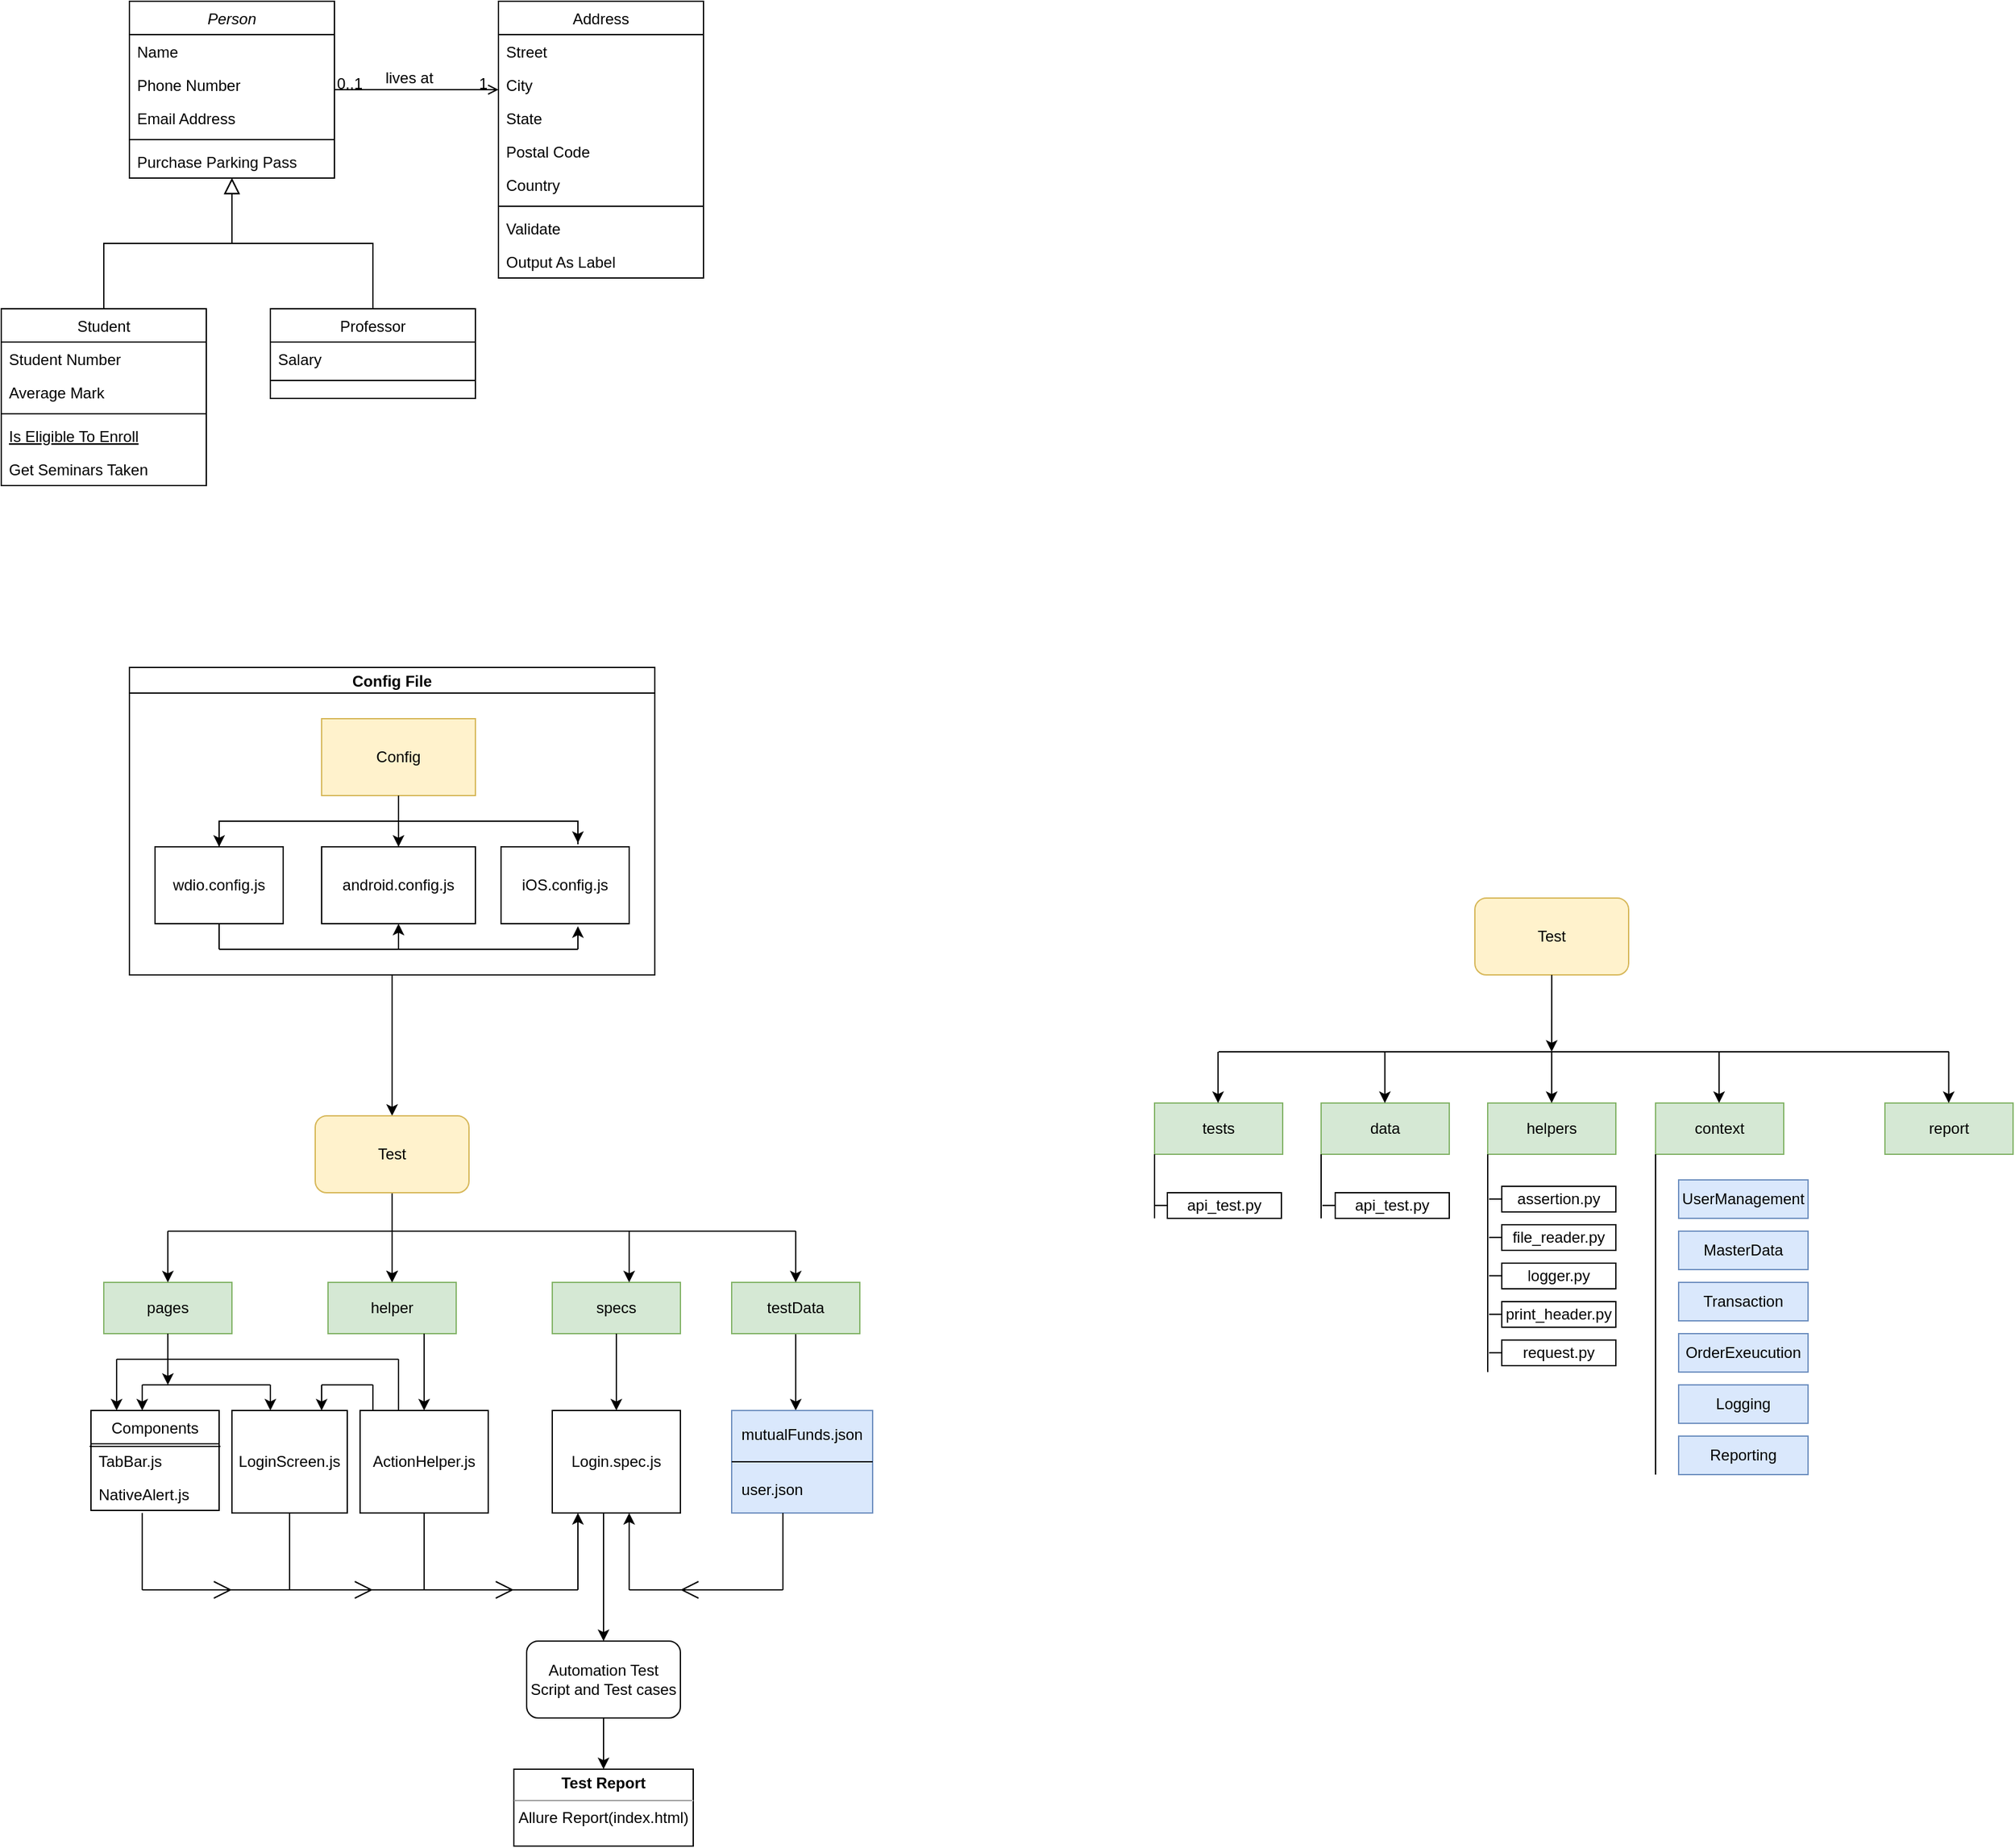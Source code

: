<mxfile version="17.5.0" type="github">
  <diagram id="C5RBs43oDa-KdzZeNtuy" name="Page-1">
    <mxGraphModel dx="297" dy="148" grid="1" gridSize="10" guides="1" tooltips="1" connect="1" arrows="1" fold="1" page="1" pageScale="1" pageWidth="827" pageHeight="1169" math="0" shadow="0">
      <root>
        <mxCell id="WIyWlLk6GJQsqaUBKTNV-0" />
        <mxCell id="WIyWlLk6GJQsqaUBKTNV-1" parent="WIyWlLk6GJQsqaUBKTNV-0" />
        <mxCell id="zkfFHV4jXpPFQw0GAbJ--0" value="Person" style="swimlane;fontStyle=2;align=center;verticalAlign=top;childLayout=stackLayout;horizontal=1;startSize=26;horizontalStack=0;resizeParent=1;resizeLast=0;collapsible=1;marginBottom=0;rounded=0;shadow=0;strokeWidth=1;" parent="WIyWlLk6GJQsqaUBKTNV-1" vertex="1">
          <mxGeometry x="220" y="120" width="160" height="138" as="geometry">
            <mxRectangle x="230" y="140" width="160" height="26" as="alternateBounds" />
          </mxGeometry>
        </mxCell>
        <mxCell id="zkfFHV4jXpPFQw0GAbJ--1" value="Name" style="text;align=left;verticalAlign=top;spacingLeft=4;spacingRight=4;overflow=hidden;rotatable=0;points=[[0,0.5],[1,0.5]];portConstraint=eastwest;" parent="zkfFHV4jXpPFQw0GAbJ--0" vertex="1">
          <mxGeometry y="26" width="160" height="26" as="geometry" />
        </mxCell>
        <mxCell id="zkfFHV4jXpPFQw0GAbJ--2" value="Phone Number" style="text;align=left;verticalAlign=top;spacingLeft=4;spacingRight=4;overflow=hidden;rotatable=0;points=[[0,0.5],[1,0.5]];portConstraint=eastwest;rounded=0;shadow=0;html=0;" parent="zkfFHV4jXpPFQw0GAbJ--0" vertex="1">
          <mxGeometry y="52" width="160" height="26" as="geometry" />
        </mxCell>
        <mxCell id="zkfFHV4jXpPFQw0GAbJ--3" value="Email Address" style="text;align=left;verticalAlign=top;spacingLeft=4;spacingRight=4;overflow=hidden;rotatable=0;points=[[0,0.5],[1,0.5]];portConstraint=eastwest;rounded=0;shadow=0;html=0;" parent="zkfFHV4jXpPFQw0GAbJ--0" vertex="1">
          <mxGeometry y="78" width="160" height="26" as="geometry" />
        </mxCell>
        <mxCell id="zkfFHV4jXpPFQw0GAbJ--4" value="" style="line;html=1;strokeWidth=1;align=left;verticalAlign=middle;spacingTop=-1;spacingLeft=3;spacingRight=3;rotatable=0;labelPosition=right;points=[];portConstraint=eastwest;" parent="zkfFHV4jXpPFQw0GAbJ--0" vertex="1">
          <mxGeometry y="104" width="160" height="8" as="geometry" />
        </mxCell>
        <mxCell id="zkfFHV4jXpPFQw0GAbJ--5" value="Purchase Parking Pass" style="text;align=left;verticalAlign=top;spacingLeft=4;spacingRight=4;overflow=hidden;rotatable=0;points=[[0,0.5],[1,0.5]];portConstraint=eastwest;" parent="zkfFHV4jXpPFQw0GAbJ--0" vertex="1">
          <mxGeometry y="112" width="160" height="26" as="geometry" />
        </mxCell>
        <mxCell id="zkfFHV4jXpPFQw0GAbJ--6" value="Student" style="swimlane;fontStyle=0;align=center;verticalAlign=top;childLayout=stackLayout;horizontal=1;startSize=26;horizontalStack=0;resizeParent=1;resizeLast=0;collapsible=1;marginBottom=0;rounded=0;shadow=0;strokeWidth=1;" parent="WIyWlLk6GJQsqaUBKTNV-1" vertex="1">
          <mxGeometry x="120" y="360" width="160" height="138" as="geometry">
            <mxRectangle x="130" y="380" width="160" height="26" as="alternateBounds" />
          </mxGeometry>
        </mxCell>
        <mxCell id="zkfFHV4jXpPFQw0GAbJ--7" value="Student Number" style="text;align=left;verticalAlign=top;spacingLeft=4;spacingRight=4;overflow=hidden;rotatable=0;points=[[0,0.5],[1,0.5]];portConstraint=eastwest;" parent="zkfFHV4jXpPFQw0GAbJ--6" vertex="1">
          <mxGeometry y="26" width="160" height="26" as="geometry" />
        </mxCell>
        <mxCell id="zkfFHV4jXpPFQw0GAbJ--8" value="Average Mark" style="text;align=left;verticalAlign=top;spacingLeft=4;spacingRight=4;overflow=hidden;rotatable=0;points=[[0,0.5],[1,0.5]];portConstraint=eastwest;rounded=0;shadow=0;html=0;" parent="zkfFHV4jXpPFQw0GAbJ--6" vertex="1">
          <mxGeometry y="52" width="160" height="26" as="geometry" />
        </mxCell>
        <mxCell id="zkfFHV4jXpPFQw0GAbJ--9" value="" style="line;html=1;strokeWidth=1;align=left;verticalAlign=middle;spacingTop=-1;spacingLeft=3;spacingRight=3;rotatable=0;labelPosition=right;points=[];portConstraint=eastwest;" parent="zkfFHV4jXpPFQw0GAbJ--6" vertex="1">
          <mxGeometry y="78" width="160" height="8" as="geometry" />
        </mxCell>
        <mxCell id="zkfFHV4jXpPFQw0GAbJ--10" value="Is Eligible To Enroll" style="text;align=left;verticalAlign=top;spacingLeft=4;spacingRight=4;overflow=hidden;rotatable=0;points=[[0,0.5],[1,0.5]];portConstraint=eastwest;fontStyle=4" parent="zkfFHV4jXpPFQw0GAbJ--6" vertex="1">
          <mxGeometry y="86" width="160" height="26" as="geometry" />
        </mxCell>
        <mxCell id="zkfFHV4jXpPFQw0GAbJ--11" value="Get Seminars Taken" style="text;align=left;verticalAlign=top;spacingLeft=4;spacingRight=4;overflow=hidden;rotatable=0;points=[[0,0.5],[1,0.5]];portConstraint=eastwest;" parent="zkfFHV4jXpPFQw0GAbJ--6" vertex="1">
          <mxGeometry y="112" width="160" height="26" as="geometry" />
        </mxCell>
        <mxCell id="zkfFHV4jXpPFQw0GAbJ--12" value="" style="endArrow=block;endSize=10;endFill=0;shadow=0;strokeWidth=1;rounded=0;edgeStyle=elbowEdgeStyle;elbow=vertical;" parent="WIyWlLk6GJQsqaUBKTNV-1" source="zkfFHV4jXpPFQw0GAbJ--6" target="zkfFHV4jXpPFQw0GAbJ--0" edge="1">
          <mxGeometry width="160" relative="1" as="geometry">
            <mxPoint x="200" y="203" as="sourcePoint" />
            <mxPoint x="200" y="203" as="targetPoint" />
          </mxGeometry>
        </mxCell>
        <mxCell id="zkfFHV4jXpPFQw0GAbJ--13" value="Professor" style="swimlane;fontStyle=0;align=center;verticalAlign=top;childLayout=stackLayout;horizontal=1;startSize=26;horizontalStack=0;resizeParent=1;resizeLast=0;collapsible=1;marginBottom=0;rounded=0;shadow=0;strokeWidth=1;" parent="WIyWlLk6GJQsqaUBKTNV-1" vertex="1">
          <mxGeometry x="330" y="360" width="160" height="70" as="geometry">
            <mxRectangle x="340" y="380" width="170" height="26" as="alternateBounds" />
          </mxGeometry>
        </mxCell>
        <mxCell id="zkfFHV4jXpPFQw0GAbJ--14" value="Salary" style="text;align=left;verticalAlign=top;spacingLeft=4;spacingRight=4;overflow=hidden;rotatable=0;points=[[0,0.5],[1,0.5]];portConstraint=eastwest;" parent="zkfFHV4jXpPFQw0GAbJ--13" vertex="1">
          <mxGeometry y="26" width="160" height="26" as="geometry" />
        </mxCell>
        <mxCell id="zkfFHV4jXpPFQw0GAbJ--15" value="" style="line;html=1;strokeWidth=1;align=left;verticalAlign=middle;spacingTop=-1;spacingLeft=3;spacingRight=3;rotatable=0;labelPosition=right;points=[];portConstraint=eastwest;" parent="zkfFHV4jXpPFQw0GAbJ--13" vertex="1">
          <mxGeometry y="52" width="160" height="8" as="geometry" />
        </mxCell>
        <mxCell id="zkfFHV4jXpPFQw0GAbJ--16" value="" style="endArrow=block;endSize=10;endFill=0;shadow=0;strokeWidth=1;rounded=0;edgeStyle=elbowEdgeStyle;elbow=vertical;" parent="WIyWlLk6GJQsqaUBKTNV-1" source="zkfFHV4jXpPFQw0GAbJ--13" target="zkfFHV4jXpPFQw0GAbJ--0" edge="1">
          <mxGeometry width="160" relative="1" as="geometry">
            <mxPoint x="210" y="373" as="sourcePoint" />
            <mxPoint x="310" y="271" as="targetPoint" />
          </mxGeometry>
        </mxCell>
        <mxCell id="zkfFHV4jXpPFQw0GAbJ--17" value="Address" style="swimlane;fontStyle=0;align=center;verticalAlign=top;childLayout=stackLayout;horizontal=1;startSize=26;horizontalStack=0;resizeParent=1;resizeLast=0;collapsible=1;marginBottom=0;rounded=0;shadow=0;strokeWidth=1;" parent="WIyWlLk6GJQsqaUBKTNV-1" vertex="1">
          <mxGeometry x="508" y="120" width="160" height="216" as="geometry">
            <mxRectangle x="550" y="140" width="160" height="26" as="alternateBounds" />
          </mxGeometry>
        </mxCell>
        <mxCell id="zkfFHV4jXpPFQw0GAbJ--18" value="Street" style="text;align=left;verticalAlign=top;spacingLeft=4;spacingRight=4;overflow=hidden;rotatable=0;points=[[0,0.5],[1,0.5]];portConstraint=eastwest;" parent="zkfFHV4jXpPFQw0GAbJ--17" vertex="1">
          <mxGeometry y="26" width="160" height="26" as="geometry" />
        </mxCell>
        <mxCell id="zkfFHV4jXpPFQw0GAbJ--19" value="City" style="text;align=left;verticalAlign=top;spacingLeft=4;spacingRight=4;overflow=hidden;rotatable=0;points=[[0,0.5],[1,0.5]];portConstraint=eastwest;rounded=0;shadow=0;html=0;" parent="zkfFHV4jXpPFQw0GAbJ--17" vertex="1">
          <mxGeometry y="52" width="160" height="26" as="geometry" />
        </mxCell>
        <mxCell id="zkfFHV4jXpPFQw0GAbJ--20" value="State" style="text;align=left;verticalAlign=top;spacingLeft=4;spacingRight=4;overflow=hidden;rotatable=0;points=[[0,0.5],[1,0.5]];portConstraint=eastwest;rounded=0;shadow=0;html=0;" parent="zkfFHV4jXpPFQw0GAbJ--17" vertex="1">
          <mxGeometry y="78" width="160" height="26" as="geometry" />
        </mxCell>
        <mxCell id="zkfFHV4jXpPFQw0GAbJ--21" value="Postal Code" style="text;align=left;verticalAlign=top;spacingLeft=4;spacingRight=4;overflow=hidden;rotatable=0;points=[[0,0.5],[1,0.5]];portConstraint=eastwest;rounded=0;shadow=0;html=0;" parent="zkfFHV4jXpPFQw0GAbJ--17" vertex="1">
          <mxGeometry y="104" width="160" height="26" as="geometry" />
        </mxCell>
        <mxCell id="zkfFHV4jXpPFQw0GAbJ--22" value="Country" style="text;align=left;verticalAlign=top;spacingLeft=4;spacingRight=4;overflow=hidden;rotatable=0;points=[[0,0.5],[1,0.5]];portConstraint=eastwest;rounded=0;shadow=0;html=0;" parent="zkfFHV4jXpPFQw0GAbJ--17" vertex="1">
          <mxGeometry y="130" width="160" height="26" as="geometry" />
        </mxCell>
        <mxCell id="zkfFHV4jXpPFQw0GAbJ--23" value="" style="line;html=1;strokeWidth=1;align=left;verticalAlign=middle;spacingTop=-1;spacingLeft=3;spacingRight=3;rotatable=0;labelPosition=right;points=[];portConstraint=eastwest;" parent="zkfFHV4jXpPFQw0GAbJ--17" vertex="1">
          <mxGeometry y="156" width="160" height="8" as="geometry" />
        </mxCell>
        <mxCell id="zkfFHV4jXpPFQw0GAbJ--24" value="Validate" style="text;align=left;verticalAlign=top;spacingLeft=4;spacingRight=4;overflow=hidden;rotatable=0;points=[[0,0.5],[1,0.5]];portConstraint=eastwest;" parent="zkfFHV4jXpPFQw0GAbJ--17" vertex="1">
          <mxGeometry y="164" width="160" height="26" as="geometry" />
        </mxCell>
        <mxCell id="zkfFHV4jXpPFQw0GAbJ--25" value="Output As Label" style="text;align=left;verticalAlign=top;spacingLeft=4;spacingRight=4;overflow=hidden;rotatable=0;points=[[0,0.5],[1,0.5]];portConstraint=eastwest;" parent="zkfFHV4jXpPFQw0GAbJ--17" vertex="1">
          <mxGeometry y="190" width="160" height="26" as="geometry" />
        </mxCell>
        <mxCell id="zkfFHV4jXpPFQw0GAbJ--26" value="" style="endArrow=open;shadow=0;strokeWidth=1;rounded=0;endFill=1;edgeStyle=elbowEdgeStyle;elbow=vertical;" parent="WIyWlLk6GJQsqaUBKTNV-1" source="zkfFHV4jXpPFQw0GAbJ--0" target="zkfFHV4jXpPFQw0GAbJ--17" edge="1">
          <mxGeometry x="0.5" y="41" relative="1" as="geometry">
            <mxPoint x="380" y="192" as="sourcePoint" />
            <mxPoint x="540" y="192" as="targetPoint" />
            <mxPoint x="-40" y="32" as="offset" />
          </mxGeometry>
        </mxCell>
        <mxCell id="zkfFHV4jXpPFQw0GAbJ--27" value="0..1" style="resizable=0;align=left;verticalAlign=bottom;labelBackgroundColor=none;fontSize=12;" parent="zkfFHV4jXpPFQw0GAbJ--26" connectable="0" vertex="1">
          <mxGeometry x="-1" relative="1" as="geometry">
            <mxPoint y="4" as="offset" />
          </mxGeometry>
        </mxCell>
        <mxCell id="zkfFHV4jXpPFQw0GAbJ--28" value="1" style="resizable=0;align=right;verticalAlign=bottom;labelBackgroundColor=none;fontSize=12;" parent="zkfFHV4jXpPFQw0GAbJ--26" connectable="0" vertex="1">
          <mxGeometry x="1" relative="1" as="geometry">
            <mxPoint x="-7" y="4" as="offset" />
          </mxGeometry>
        </mxCell>
        <mxCell id="zkfFHV4jXpPFQw0GAbJ--29" value="lives at" style="text;html=1;resizable=0;points=[];;align=center;verticalAlign=middle;labelBackgroundColor=none;rounded=0;shadow=0;strokeWidth=1;fontSize=12;" parent="zkfFHV4jXpPFQw0GAbJ--26" vertex="1" connectable="0">
          <mxGeometry x="0.5" y="49" relative="1" as="geometry">
            <mxPoint x="-38" y="40" as="offset" />
          </mxGeometry>
        </mxCell>
        <mxCell id="Cpn81vxbiHAbHOQu9__5-204" value="" style="edgeStyle=orthogonalEdgeStyle;rounded=0;orthogonalLoop=1;jettySize=auto;html=1;" edge="1" parent="WIyWlLk6GJQsqaUBKTNV-1" source="Cpn81vxbiHAbHOQu9__5-205">
          <mxGeometry relative="1" as="geometry">
            <mxPoint x="425" y="990" as="targetPoint" />
          </mxGeometry>
        </mxCell>
        <mxCell id="Cpn81vxbiHAbHOQu9__5-205" value="Config File" style="swimlane;startSize=20;horizontal=1;containerType=tree;newEdgeStyle={&quot;edgeStyle&quot;:&quot;elbowEdgeStyle&quot;,&quot;startArrow&quot;:&quot;none&quot;,&quot;endArrow&quot;:&quot;none&quot;};" vertex="1" parent="WIyWlLk6GJQsqaUBKTNV-1">
          <mxGeometry x="220" y="640" width="410" height="240" as="geometry">
            <mxRectangle x="50" y="40" width="70" height="20" as="alternateBounds" />
          </mxGeometry>
        </mxCell>
        <mxCell id="Cpn81vxbiHAbHOQu9__5-206" value="" style="edgeStyle=elbowEdgeStyle;elbow=vertical;startArrow=none;endArrow=none;rounded=0;" edge="1" parent="Cpn81vxbiHAbHOQu9__5-205" source="Cpn81vxbiHAbHOQu9__5-208" target="Cpn81vxbiHAbHOQu9__5-209">
          <mxGeometry relative="1" as="geometry" />
        </mxCell>
        <mxCell id="Cpn81vxbiHAbHOQu9__5-207" value="" style="edgeStyle=elbowEdgeStyle;elbow=vertical;startArrow=none;endArrow=none;rounded=0;entryX=0.5;entryY=0;entryDx=0;entryDy=0;exitX=0.5;exitY=1;exitDx=0;exitDy=0;" edge="1" parent="Cpn81vxbiHAbHOQu9__5-205" source="Cpn81vxbiHAbHOQu9__5-208" target="Cpn81vxbiHAbHOQu9__5-210">
          <mxGeometry relative="1" as="geometry">
            <mxPoint x="220" y="130" as="targetPoint" />
          </mxGeometry>
        </mxCell>
        <UserObject label="Config" treeRoot="1" id="Cpn81vxbiHAbHOQu9__5-208">
          <mxCell style="whiteSpace=wrap;html=1;align=center;treeFolding=1;treeMoving=1;newEdgeStyle={&quot;edgeStyle&quot;:&quot;elbowEdgeStyle&quot;,&quot;startArrow&quot;:&quot;none&quot;,&quot;endArrow&quot;:&quot;none&quot;};fillColor=#fff2cc;strokeColor=#d6b656;" vertex="1" parent="Cpn81vxbiHAbHOQu9__5-205">
            <mxGeometry x="150" y="40" width="120" height="60" as="geometry" />
          </mxCell>
        </UserObject>
        <mxCell id="Cpn81vxbiHAbHOQu9__5-209" value="wdio.config.js" style="whiteSpace=wrap;html=1;align=center;verticalAlign=middle;treeFolding=1;treeMoving=1;newEdgeStyle={&quot;edgeStyle&quot;:&quot;elbowEdgeStyle&quot;,&quot;startArrow&quot;:&quot;none&quot;,&quot;endArrow&quot;:&quot;none&quot;};" vertex="1" parent="Cpn81vxbiHAbHOQu9__5-205">
          <mxGeometry x="20" y="140" width="100" height="60" as="geometry" />
        </mxCell>
        <mxCell id="Cpn81vxbiHAbHOQu9__5-210" value="android.config.js" style="whiteSpace=wrap;html=1;align=center;verticalAlign=middle;treeFolding=1;treeMoving=1;newEdgeStyle={&quot;edgeStyle&quot;:&quot;elbowEdgeStyle&quot;,&quot;startArrow&quot;:&quot;none&quot;,&quot;endArrow&quot;:&quot;none&quot;};" vertex="1" parent="Cpn81vxbiHAbHOQu9__5-205">
          <mxGeometry x="150" y="140" width="120" height="60" as="geometry" />
        </mxCell>
        <mxCell id="Cpn81vxbiHAbHOQu9__5-211" value="iOS.config.js" style="whiteSpace=wrap;html=1;align=center;verticalAlign=middle;treeFolding=1;treeMoving=1;newEdgeStyle={&quot;edgeStyle&quot;:&quot;elbowEdgeStyle&quot;,&quot;startArrow&quot;:&quot;none&quot;,&quot;endArrow&quot;:&quot;none&quot;};" vertex="1" parent="Cpn81vxbiHAbHOQu9__5-205">
          <mxGeometry x="290" y="140" width="100" height="60" as="geometry" />
        </mxCell>
        <mxCell id="Cpn81vxbiHAbHOQu9__5-212" value="" style="edgeStyle=elbowEdgeStyle;elbow=vertical;startArrow=none;endArrow=none;rounded=0;exitX=0.6;exitY=-0.033;exitDx=0;exitDy=0;exitPerimeter=0;entryX=0.5;entryY=1;entryDx=0;entryDy=0;" edge="1" parent="Cpn81vxbiHAbHOQu9__5-205" source="Cpn81vxbiHAbHOQu9__5-211" target="Cpn81vxbiHAbHOQu9__5-208">
          <mxGeometry relative="1" as="geometry">
            <mxPoint x="350" y="130" as="sourcePoint" />
            <mxPoint x="210" y="110" as="targetPoint" />
            <Array as="points">
              <mxPoint x="210" y="120" />
              <mxPoint x="210" y="120" />
            </Array>
          </mxGeometry>
        </mxCell>
        <mxCell id="Cpn81vxbiHAbHOQu9__5-213" value="" style="edgeStyle=segmentEdgeStyle;endArrow=classic;html=1;rounded=0;" edge="1" parent="Cpn81vxbiHAbHOQu9__5-205">
          <mxGeometry width="50" height="50" relative="1" as="geometry">
            <mxPoint x="70" y="220" as="sourcePoint" />
            <mxPoint x="210" y="200" as="targetPoint" />
            <Array as="points">
              <mxPoint x="160" y="220" />
              <mxPoint x="210" y="220" />
            </Array>
          </mxGeometry>
        </mxCell>
        <mxCell id="Cpn81vxbiHAbHOQu9__5-214" value="" style="endArrow=classic;html=1;rounded=0;" edge="1" parent="WIyWlLk6GJQsqaUBKTNV-1">
          <mxGeometry width="50" height="50" relative="1" as="geometry">
            <mxPoint x="290" y="760" as="sourcePoint" />
            <mxPoint x="290" y="780" as="targetPoint" />
          </mxGeometry>
        </mxCell>
        <mxCell id="Cpn81vxbiHAbHOQu9__5-215" value="" style="endArrow=classic;html=1;rounded=0;entryX=0.5;entryY=0;entryDx=0;entryDy=0;" edge="1" parent="WIyWlLk6GJQsqaUBKTNV-1" target="Cpn81vxbiHAbHOQu9__5-210">
          <mxGeometry width="50" height="50" relative="1" as="geometry">
            <mxPoint x="430" y="740" as="sourcePoint" />
            <mxPoint x="300" y="790" as="targetPoint" />
          </mxGeometry>
        </mxCell>
        <mxCell id="Cpn81vxbiHAbHOQu9__5-216" value="" style="endArrow=classic;html=1;rounded=0;entryX=0.6;entryY=-0.05;entryDx=0;entryDy=0;entryPerimeter=0;" edge="1" parent="WIyWlLk6GJQsqaUBKTNV-1" target="Cpn81vxbiHAbHOQu9__5-211">
          <mxGeometry width="50" height="50" relative="1" as="geometry">
            <mxPoint x="570" y="760" as="sourcePoint" />
            <mxPoint x="310" y="800" as="targetPoint" />
          </mxGeometry>
        </mxCell>
        <mxCell id="Cpn81vxbiHAbHOQu9__5-217" value="" style="edgeStyle=orthogonalEdgeStyle;rounded=0;orthogonalLoop=1;jettySize=auto;html=1;entryX=0.5;entryY=0;entryDx=0;entryDy=0;" edge="1" parent="WIyWlLk6GJQsqaUBKTNV-1" source="Cpn81vxbiHAbHOQu9__5-218" target="Cpn81vxbiHAbHOQu9__5-220">
          <mxGeometry relative="1" as="geometry">
            <mxPoint x="425" y="1080" as="targetPoint" />
            <Array as="points" />
          </mxGeometry>
        </mxCell>
        <mxCell id="Cpn81vxbiHAbHOQu9__5-218" value="Test" style="rounded=1;whiteSpace=wrap;html=1;fillColor=#fff2cc;strokeColor=#d6b656;" vertex="1" parent="WIyWlLk6GJQsqaUBKTNV-1">
          <mxGeometry x="365" y="990" width="120" height="60" as="geometry" />
        </mxCell>
        <mxCell id="Cpn81vxbiHAbHOQu9__5-219" value="pages" style="rounded=0;whiteSpace=wrap;html=1;fillColor=#d5e8d4;strokeColor=#82b366;" vertex="1" parent="WIyWlLk6GJQsqaUBKTNV-1">
          <mxGeometry x="200" y="1120" width="100" height="40" as="geometry" />
        </mxCell>
        <mxCell id="Cpn81vxbiHAbHOQu9__5-220" value="helper" style="rounded=0;whiteSpace=wrap;html=1;fillColor=#d5e8d4;strokeColor=#82b366;" vertex="1" parent="WIyWlLk6GJQsqaUBKTNV-1">
          <mxGeometry x="375" y="1120" width="100" height="40" as="geometry" />
        </mxCell>
        <mxCell id="Cpn81vxbiHAbHOQu9__5-221" value="specs" style="rounded=0;whiteSpace=wrap;html=1;fillColor=#d5e8d4;strokeColor=#82b366;" vertex="1" parent="WIyWlLk6GJQsqaUBKTNV-1">
          <mxGeometry x="550" y="1120" width="100" height="40" as="geometry" />
        </mxCell>
        <mxCell id="Cpn81vxbiHAbHOQu9__5-222" value="" style="endArrow=none;html=1;rounded=0;" edge="1" parent="WIyWlLk6GJQsqaUBKTNV-1">
          <mxGeometry width="50" height="50" relative="1" as="geometry">
            <mxPoint x="250" y="1080" as="sourcePoint" />
            <mxPoint x="740" y="1080" as="targetPoint" />
            <Array as="points" />
          </mxGeometry>
        </mxCell>
        <mxCell id="Cpn81vxbiHAbHOQu9__5-223" value="" style="endArrow=classic;html=1;rounded=0;entryX=0.5;entryY=0;entryDx=0;entryDy=0;" edge="1" parent="WIyWlLk6GJQsqaUBKTNV-1" target="Cpn81vxbiHAbHOQu9__5-219">
          <mxGeometry width="50" height="50" relative="1" as="geometry">
            <mxPoint x="250" y="1080" as="sourcePoint" />
            <mxPoint x="610" y="1080" as="targetPoint" />
          </mxGeometry>
        </mxCell>
        <mxCell id="Cpn81vxbiHAbHOQu9__5-224" value="" style="endArrow=classic;html=1;rounded=0;entryX=0.5;entryY=0;entryDx=0;entryDy=0;" edge="1" parent="WIyWlLk6GJQsqaUBKTNV-1" target="Cpn81vxbiHAbHOQu9__5-220">
          <mxGeometry width="50" height="50" relative="1" as="geometry">
            <mxPoint x="425" y="1080" as="sourcePoint" />
            <mxPoint x="610" y="1080" as="targetPoint" />
          </mxGeometry>
        </mxCell>
        <mxCell id="Cpn81vxbiHAbHOQu9__5-225" value="" style="endArrow=classic;html=1;rounded=0;" edge="1" parent="WIyWlLk6GJQsqaUBKTNV-1">
          <mxGeometry width="50" height="50" relative="1" as="geometry">
            <mxPoint x="610" y="1080" as="sourcePoint" />
            <mxPoint x="610" y="1120" as="targetPoint" />
          </mxGeometry>
        </mxCell>
        <mxCell id="Cpn81vxbiHAbHOQu9__5-226" value="Components" style="swimlane;fontStyle=0;childLayout=stackLayout;horizontal=1;startSize=26;horizontalStack=0;resizeParent=1;resizeParentMax=0;resizeLast=0;collapsible=1;marginBottom=0;" vertex="1" parent="WIyWlLk6GJQsqaUBKTNV-1">
          <mxGeometry x="190" y="1220" width="100" height="78" as="geometry" />
        </mxCell>
        <mxCell id="Cpn81vxbiHAbHOQu9__5-227" value="TabBar.js" style="text;strokeColor=none;fillColor=none;align=left;verticalAlign=top;spacingLeft=4;spacingRight=4;overflow=hidden;rotatable=0;points=[[0,0.5],[1,0.5]];portConstraint=eastwest;" vertex="1" parent="Cpn81vxbiHAbHOQu9__5-226">
          <mxGeometry y="26" width="100" height="26" as="geometry" />
        </mxCell>
        <mxCell id="Cpn81vxbiHAbHOQu9__5-228" value="NativeAlert.js" style="text;strokeColor=none;fillColor=none;align=left;verticalAlign=top;spacingLeft=4;spacingRight=4;overflow=hidden;rotatable=0;points=[[0,0.5],[1,0.5]];portConstraint=eastwest;" vertex="1" parent="Cpn81vxbiHAbHOQu9__5-226">
          <mxGeometry y="52" width="100" height="26" as="geometry" />
        </mxCell>
        <mxCell id="Cpn81vxbiHAbHOQu9__5-229" value="" style="endArrow=none;html=1;rounded=0;exitX=-0.01;exitY=0.077;exitDx=0;exitDy=0;exitPerimeter=0;entryX=1.01;entryY=0.077;entryDx=0;entryDy=0;entryPerimeter=0;" edge="1" parent="Cpn81vxbiHAbHOQu9__5-226" source="Cpn81vxbiHAbHOQu9__5-227" target="Cpn81vxbiHAbHOQu9__5-227">
          <mxGeometry width="50" height="50" relative="1" as="geometry">
            <mxPoint x="540" y="-170" as="sourcePoint" />
            <mxPoint x="590" y="-220" as="targetPoint" />
          </mxGeometry>
        </mxCell>
        <mxCell id="Cpn81vxbiHAbHOQu9__5-230" value="" style="endArrow=classic;html=1;rounded=0;" edge="1" parent="WIyWlLk6GJQsqaUBKTNV-1">
          <mxGeometry width="50" height="50" relative="1" as="geometry">
            <mxPoint x="230" y="1200" as="sourcePoint" />
            <mxPoint x="230" y="1220" as="targetPoint" />
          </mxGeometry>
        </mxCell>
        <mxCell id="Cpn81vxbiHAbHOQu9__5-231" value="" style="endArrow=none;html=1;rounded=0;" edge="1" parent="WIyWlLk6GJQsqaUBKTNV-1">
          <mxGeometry width="50" height="50" relative="1" as="geometry">
            <mxPoint x="230" y="1200" as="sourcePoint" />
            <mxPoint x="330" y="1200" as="targetPoint" />
          </mxGeometry>
        </mxCell>
        <mxCell id="Cpn81vxbiHAbHOQu9__5-232" value="" style="endArrow=classic;html=1;rounded=0;exitX=0.5;exitY=1;exitDx=0;exitDy=0;" edge="1" parent="WIyWlLk6GJQsqaUBKTNV-1" source="Cpn81vxbiHAbHOQu9__5-219">
          <mxGeometry width="50" height="50" relative="1" as="geometry">
            <mxPoint x="730" y="1260" as="sourcePoint" />
            <mxPoint x="250" y="1200" as="targetPoint" />
          </mxGeometry>
        </mxCell>
        <mxCell id="Cpn81vxbiHAbHOQu9__5-233" value="" style="endArrow=classic;html=1;rounded=0;" edge="1" parent="WIyWlLk6GJQsqaUBKTNV-1">
          <mxGeometry width="50" height="50" relative="1" as="geometry">
            <mxPoint x="330" y="1200" as="sourcePoint" />
            <mxPoint x="330" y="1220" as="targetPoint" />
          </mxGeometry>
        </mxCell>
        <mxCell id="Cpn81vxbiHAbHOQu9__5-234" value="LoginScreen.js" style="rounded=0;whiteSpace=wrap;html=1;" vertex="1" parent="WIyWlLk6GJQsqaUBKTNV-1">
          <mxGeometry x="300" y="1220" width="90" height="80" as="geometry" />
        </mxCell>
        <mxCell id="Cpn81vxbiHAbHOQu9__5-235" value="ActionHelper.js" style="rounded=0;whiteSpace=wrap;html=1;" vertex="1" parent="WIyWlLk6GJQsqaUBKTNV-1">
          <mxGeometry x="400" y="1220" width="100" height="80" as="geometry" />
        </mxCell>
        <mxCell id="Cpn81vxbiHAbHOQu9__5-236" value="" style="endArrow=classic;html=1;rounded=0;" edge="1" parent="WIyWlLk6GJQsqaUBKTNV-1">
          <mxGeometry width="50" height="50" relative="1" as="geometry">
            <mxPoint x="450" y="1160" as="sourcePoint" />
            <mxPoint x="450" y="1220" as="targetPoint" />
          </mxGeometry>
        </mxCell>
        <mxCell id="Cpn81vxbiHAbHOQu9__5-237" value="Login.spec.js" style="rounded=0;whiteSpace=wrap;html=1;" vertex="1" parent="WIyWlLk6GJQsqaUBKTNV-1">
          <mxGeometry x="550" y="1220" width="100" height="80" as="geometry" />
        </mxCell>
        <mxCell id="Cpn81vxbiHAbHOQu9__5-238" value="" style="endArrow=classic;html=1;rounded=0;exitX=0.5;exitY=1;exitDx=0;exitDy=0;entryX=0.5;entryY=0;entryDx=0;entryDy=0;" edge="1" parent="WIyWlLk6GJQsqaUBKTNV-1" source="Cpn81vxbiHAbHOQu9__5-221" target="Cpn81vxbiHAbHOQu9__5-237">
          <mxGeometry width="50" height="50" relative="1" as="geometry">
            <mxPoint x="730" y="1080" as="sourcePoint" />
            <mxPoint x="780" y="1030" as="targetPoint" />
          </mxGeometry>
        </mxCell>
        <mxCell id="Cpn81vxbiHAbHOQu9__5-239" value="" style="edgeStyle=orthogonalEdgeStyle;rounded=0;orthogonalLoop=1;jettySize=auto;html=1;entryX=0.5;entryY=0;entryDx=0;entryDy=0;" edge="1" parent="WIyWlLk6GJQsqaUBKTNV-1" source="Cpn81vxbiHAbHOQu9__5-240">
          <mxGeometry relative="1" as="geometry">
            <mxPoint x="740" y="1220" as="targetPoint" />
          </mxGeometry>
        </mxCell>
        <mxCell id="Cpn81vxbiHAbHOQu9__5-240" value="testData" style="rounded=0;whiteSpace=wrap;html=1;fillColor=#d5e8d4;strokeColor=#82b366;" vertex="1" parent="WIyWlLk6GJQsqaUBKTNV-1">
          <mxGeometry x="690" y="1120" width="100" height="40" as="geometry" />
        </mxCell>
        <mxCell id="Cpn81vxbiHAbHOQu9__5-241" value="" style="endArrow=classic;html=1;rounded=0;entryX=0.5;entryY=0;entryDx=0;entryDy=0;" edge="1" parent="WIyWlLk6GJQsqaUBKTNV-1" target="Cpn81vxbiHAbHOQu9__5-240">
          <mxGeometry width="50" height="50" relative="1" as="geometry">
            <mxPoint x="740" y="1080" as="sourcePoint" />
            <mxPoint x="780" y="1000" as="targetPoint" />
          </mxGeometry>
        </mxCell>
        <mxCell id="Cpn81vxbiHAbHOQu9__5-242" value="mutualFunds.json&lt;br&gt;&lt;br&gt;&lt;br&gt;&lt;div style=&quot;text-align: left&quot;&gt;&lt;span&gt;user.json&lt;/span&gt;&lt;/div&gt;" style="rounded=0;whiteSpace=wrap;html=1;fillColor=#dae8fc;strokeColor=#6c8ebf;" vertex="1" parent="WIyWlLk6GJQsqaUBKTNV-1">
          <mxGeometry x="690" y="1220" width="110" height="80" as="geometry" />
        </mxCell>
        <mxCell id="Cpn81vxbiHAbHOQu9__5-243" value="" style="endArrow=none;html=1;rounded=0;exitX=0;exitY=0.5;exitDx=0;exitDy=0;entryX=1;entryY=0.5;entryDx=0;entryDy=0;" edge="1" parent="WIyWlLk6GJQsqaUBKTNV-1" source="Cpn81vxbiHAbHOQu9__5-242" target="Cpn81vxbiHAbHOQu9__5-242">
          <mxGeometry width="50" height="50" relative="1" as="geometry">
            <mxPoint x="730" y="1210" as="sourcePoint" />
            <mxPoint x="780" y="1160" as="targetPoint" />
          </mxGeometry>
        </mxCell>
        <mxCell id="Cpn81vxbiHAbHOQu9__5-244" value="" style="endArrow=none;html=1;rounded=0;" edge="1" parent="WIyWlLk6GJQsqaUBKTNV-1">
          <mxGeometry width="50" height="50" relative="1" as="geometry">
            <mxPoint x="230" y="1360" as="sourcePoint" />
            <mxPoint x="450" y="1360" as="targetPoint" />
          </mxGeometry>
        </mxCell>
        <mxCell id="Cpn81vxbiHAbHOQu9__5-245" value="" style="endArrow=none;html=1;rounded=0;entryX=0.5;entryY=1;entryDx=0;entryDy=0;" edge="1" parent="WIyWlLk6GJQsqaUBKTNV-1" target="Cpn81vxbiHAbHOQu9__5-235">
          <mxGeometry width="50" height="50" relative="1" as="geometry">
            <mxPoint x="450" y="1360" as="sourcePoint" />
            <mxPoint x="500" y="1310" as="targetPoint" />
          </mxGeometry>
        </mxCell>
        <mxCell id="Cpn81vxbiHAbHOQu9__5-246" value="" style="endArrow=none;html=1;rounded=0;" edge="1" parent="WIyWlLk6GJQsqaUBKTNV-1">
          <mxGeometry width="50" height="50" relative="1" as="geometry">
            <mxPoint x="450" y="1360" as="sourcePoint" />
            <mxPoint x="570" y="1360" as="targetPoint" />
          </mxGeometry>
        </mxCell>
        <mxCell id="Cpn81vxbiHAbHOQu9__5-247" value="" style="endArrow=classic;html=1;rounded=0;" edge="1" parent="WIyWlLk6GJQsqaUBKTNV-1">
          <mxGeometry width="50" height="50" relative="1" as="geometry">
            <mxPoint x="610" y="1360" as="sourcePoint" />
            <mxPoint x="610" y="1300" as="targetPoint" />
          </mxGeometry>
        </mxCell>
        <mxCell id="Cpn81vxbiHAbHOQu9__5-248" value="" style="endArrow=none;html=1;rounded=0;" edge="1" parent="WIyWlLk6GJQsqaUBKTNV-1">
          <mxGeometry width="50" height="50" relative="1" as="geometry">
            <mxPoint x="430" y="1180" as="sourcePoint" />
            <mxPoint x="430" y="1220" as="targetPoint" />
          </mxGeometry>
        </mxCell>
        <mxCell id="Cpn81vxbiHAbHOQu9__5-249" value="" style="endArrow=none;html=1;rounded=0;" edge="1" parent="WIyWlLk6GJQsqaUBKTNV-1">
          <mxGeometry width="50" height="50" relative="1" as="geometry">
            <mxPoint x="210" y="1180" as="sourcePoint" />
            <mxPoint x="430" y="1180" as="targetPoint" />
          </mxGeometry>
        </mxCell>
        <mxCell id="Cpn81vxbiHAbHOQu9__5-250" value="" style="endArrow=classic;html=1;rounded=0;" edge="1" parent="WIyWlLk6GJQsqaUBKTNV-1">
          <mxGeometry width="50" height="50" relative="1" as="geometry">
            <mxPoint x="210" y="1180" as="sourcePoint" />
            <mxPoint x="210" y="1220" as="targetPoint" />
          </mxGeometry>
        </mxCell>
        <mxCell id="Cpn81vxbiHAbHOQu9__5-251" value="" style="endArrow=none;html=1;rounded=0;" edge="1" parent="WIyWlLk6GJQsqaUBKTNV-1">
          <mxGeometry width="50" height="50" relative="1" as="geometry">
            <mxPoint x="230" y="1360" as="sourcePoint" />
            <mxPoint x="230" y="1300" as="targetPoint" />
          </mxGeometry>
        </mxCell>
        <mxCell id="Cpn81vxbiHAbHOQu9__5-252" value="" style="endArrow=none;html=1;rounded=0;exitX=0.5;exitY=1;exitDx=0;exitDy=0;" edge="1" parent="WIyWlLk6GJQsqaUBKTNV-1" source="Cpn81vxbiHAbHOQu9__5-234">
          <mxGeometry width="50" height="50" relative="1" as="geometry">
            <mxPoint x="730" y="1160" as="sourcePoint" />
            <mxPoint x="345" y="1360" as="targetPoint" />
          </mxGeometry>
        </mxCell>
        <mxCell id="Cpn81vxbiHAbHOQu9__5-253" value="" style="endArrow=open;endSize=12;dashed=1;html=1;rounded=0;" edge="1" parent="WIyWlLk6GJQsqaUBKTNV-1">
          <mxGeometry width="160" relative="1" as="geometry">
            <mxPoint x="230" y="1360" as="sourcePoint" />
            <mxPoint x="300" y="1360" as="targetPoint" />
          </mxGeometry>
        </mxCell>
        <mxCell id="Cpn81vxbiHAbHOQu9__5-254" value="" style="endArrow=open;endSize=12;dashed=1;html=1;rounded=0;" edge="1" parent="WIyWlLk6GJQsqaUBKTNV-1">
          <mxGeometry width="160" relative="1" as="geometry">
            <mxPoint x="340" y="1360" as="sourcePoint" />
            <mxPoint x="410" y="1360" as="targetPoint" />
          </mxGeometry>
        </mxCell>
        <mxCell id="Cpn81vxbiHAbHOQu9__5-255" value="" style="endArrow=open;endSize=12;dashed=1;html=1;rounded=0;" edge="1" parent="WIyWlLk6GJQsqaUBKTNV-1">
          <mxGeometry width="160" relative="1" as="geometry">
            <mxPoint x="450" y="1360" as="sourcePoint" />
            <mxPoint x="520" y="1360" as="targetPoint" />
          </mxGeometry>
        </mxCell>
        <mxCell id="Cpn81vxbiHAbHOQu9__5-256" value="" style="endArrow=classic;html=1;rounded=0;" edge="1" parent="WIyWlLk6GJQsqaUBKTNV-1">
          <mxGeometry width="50" height="50" relative="1" as="geometry">
            <mxPoint x="370" y="1200" as="sourcePoint" />
            <mxPoint x="370" y="1220" as="targetPoint" />
            <Array as="points">
              <mxPoint x="370" y="1210" />
            </Array>
          </mxGeometry>
        </mxCell>
        <mxCell id="Cpn81vxbiHAbHOQu9__5-257" value="" style="endArrow=none;html=1;rounded=0;" edge="1" parent="WIyWlLk6GJQsqaUBKTNV-1">
          <mxGeometry width="50" height="50" relative="1" as="geometry">
            <mxPoint x="370" y="1200" as="sourcePoint" />
            <mxPoint x="410" y="1200" as="targetPoint" />
          </mxGeometry>
        </mxCell>
        <mxCell id="Cpn81vxbiHAbHOQu9__5-258" value="" style="endArrow=none;html=1;rounded=0;entryX=0.1;entryY=0;entryDx=0;entryDy=0;entryPerimeter=0;" edge="1" parent="WIyWlLk6GJQsqaUBKTNV-1" target="Cpn81vxbiHAbHOQu9__5-235">
          <mxGeometry width="50" height="50" relative="1" as="geometry">
            <mxPoint x="410" y="1200" as="sourcePoint" />
            <mxPoint x="780" y="1250" as="targetPoint" />
          </mxGeometry>
        </mxCell>
        <mxCell id="Cpn81vxbiHAbHOQu9__5-259" value="" style="endArrow=none;html=1;rounded=0;" edge="1" parent="WIyWlLk6GJQsqaUBKTNV-1">
          <mxGeometry width="50" height="50" relative="1" as="geometry">
            <mxPoint x="730" y="1300" as="sourcePoint" />
            <mxPoint x="730" y="1360" as="targetPoint" />
          </mxGeometry>
        </mxCell>
        <mxCell id="Cpn81vxbiHAbHOQu9__5-260" value="" style="endArrow=none;html=1;rounded=0;" edge="1" parent="WIyWlLk6GJQsqaUBKTNV-1">
          <mxGeometry width="50" height="50" relative="1" as="geometry">
            <mxPoint x="730" y="1360" as="sourcePoint" />
            <mxPoint x="610" y="1360" as="targetPoint" />
          </mxGeometry>
        </mxCell>
        <mxCell id="Cpn81vxbiHAbHOQu9__5-261" value="" style="endArrow=open;endSize=12;dashed=1;html=1;rounded=0;" edge="1" parent="WIyWlLk6GJQsqaUBKTNV-1">
          <mxGeometry width="160" relative="1" as="geometry">
            <mxPoint x="700" y="1360" as="sourcePoint" />
            <mxPoint x="650" y="1360" as="targetPoint" />
            <Array as="points">
              <mxPoint x="710" y="1360" />
            </Array>
          </mxGeometry>
        </mxCell>
        <mxCell id="Cpn81vxbiHAbHOQu9__5-262" value="" style="endArrow=classic;html=1;rounded=0;" edge="1" parent="WIyWlLk6GJQsqaUBKTNV-1">
          <mxGeometry width="50" height="50" relative="1" as="geometry">
            <mxPoint x="590" y="1300" as="sourcePoint" />
            <mxPoint x="590" y="1400" as="targetPoint" />
          </mxGeometry>
        </mxCell>
        <mxCell id="Cpn81vxbiHAbHOQu9__5-263" value="" style="endArrow=classic;html=1;rounded=0;" edge="1" parent="WIyWlLk6GJQsqaUBKTNV-1">
          <mxGeometry width="50" height="50" relative="1" as="geometry">
            <mxPoint x="570" y="1360" as="sourcePoint" />
            <mxPoint x="570" y="1300" as="targetPoint" />
            <Array as="points">
              <mxPoint x="570" y="1330" />
            </Array>
          </mxGeometry>
        </mxCell>
        <mxCell id="Cpn81vxbiHAbHOQu9__5-264" value="Automation Test Script and Test cases" style="rounded=1;whiteSpace=wrap;html=1;" vertex="1" parent="WIyWlLk6GJQsqaUBKTNV-1">
          <mxGeometry x="530" y="1400" width="120" height="60" as="geometry" />
        </mxCell>
        <mxCell id="Cpn81vxbiHAbHOQu9__5-265" value="" style="endArrow=classic;html=1;rounded=0;exitX=0.5;exitY=1;exitDx=0;exitDy=0;" edge="1" parent="WIyWlLk6GJQsqaUBKTNV-1" source="Cpn81vxbiHAbHOQu9__5-264">
          <mxGeometry width="50" height="50" relative="1" as="geometry">
            <mxPoint x="730" y="1320" as="sourcePoint" />
            <mxPoint x="590" y="1500" as="targetPoint" />
          </mxGeometry>
        </mxCell>
        <mxCell id="Cpn81vxbiHAbHOQu9__5-266" value="&lt;p style=&quot;margin: 0px ; margin-top: 4px ; text-align: center&quot;&gt;&lt;b&gt;Test Report&lt;/b&gt;&lt;/p&gt;&lt;hr size=&quot;1&quot;&gt;&lt;div style=&quot;text-align: center ; height: 2px&quot;&gt;Allure Report(index.html)&lt;/div&gt;" style="verticalAlign=top;align=left;overflow=fill;fontSize=12;fontFamily=Helvetica;html=1;" vertex="1" parent="WIyWlLk6GJQsqaUBKTNV-1">
          <mxGeometry x="520" y="1500" width="140" height="60" as="geometry" />
        </mxCell>
        <mxCell id="Cpn81vxbiHAbHOQu9__5-267" value="" style="endArrow=none;html=1;rounded=0;entryX=0.5;entryY=1;entryDx=0;entryDy=0;" edge="1" parent="WIyWlLk6GJQsqaUBKTNV-1" target="Cpn81vxbiHAbHOQu9__5-209">
          <mxGeometry width="50" height="50" relative="1" as="geometry">
            <mxPoint x="290" y="860" as="sourcePoint" />
            <mxPoint x="780" y="1020" as="targetPoint" />
          </mxGeometry>
        </mxCell>
        <mxCell id="Cpn81vxbiHAbHOQu9__5-268" value="" style="endArrow=none;html=1;rounded=0;" edge="1" parent="WIyWlLk6GJQsqaUBKTNV-1">
          <mxGeometry width="50" height="50" relative="1" as="geometry">
            <mxPoint x="430" y="860" as="sourcePoint" />
            <mxPoint x="570" y="860" as="targetPoint" />
          </mxGeometry>
        </mxCell>
        <mxCell id="Cpn81vxbiHAbHOQu9__5-269" value="" style="endArrow=classic;html=1;rounded=0;entryX=0.6;entryY=1.033;entryDx=0;entryDy=0;entryPerimeter=0;" edge="1" parent="WIyWlLk6GJQsqaUBKTNV-1" target="Cpn81vxbiHAbHOQu9__5-211">
          <mxGeometry width="50" height="50" relative="1" as="geometry">
            <mxPoint x="570" y="860" as="sourcePoint" />
            <mxPoint x="780" y="1020" as="targetPoint" />
          </mxGeometry>
        </mxCell>
        <mxCell id="Cpn81vxbiHAbHOQu9__5-270" value="Test" style="rounded=1;whiteSpace=wrap;html=1;fillColor=#fff2cc;strokeColor=#d6b656;" vertex="1" parent="WIyWlLk6GJQsqaUBKTNV-1">
          <mxGeometry x="1270" y="820" width="120" height="60" as="geometry" />
        </mxCell>
        <mxCell id="Cpn81vxbiHAbHOQu9__5-271" value="helpers" style="rounded=0;whiteSpace=wrap;html=1;fillColor=#d5e8d4;strokeColor=#82b366;" vertex="1" parent="WIyWlLk6GJQsqaUBKTNV-1">
          <mxGeometry x="1280" y="980" width="100" height="40" as="geometry" />
        </mxCell>
        <mxCell id="Cpn81vxbiHAbHOQu9__5-272" value="" style="endArrow=none;html=1;rounded=0;" edge="1" parent="WIyWlLk6GJQsqaUBKTNV-1">
          <mxGeometry width="50" height="50" relative="1" as="geometry">
            <mxPoint x="1070" y="940" as="sourcePoint" />
            <mxPoint x="1640" y="940" as="targetPoint" />
            <Array as="points" />
          </mxGeometry>
        </mxCell>
        <mxCell id="Cpn81vxbiHAbHOQu9__5-273" value="" style="endArrow=classic;html=1;rounded=0;" edge="1" parent="WIyWlLk6GJQsqaUBKTNV-1">
          <mxGeometry width="50" height="50" relative="1" as="geometry">
            <mxPoint x="1329.92" y="940" as="sourcePoint" />
            <mxPoint x="1329.92" y="980" as="targetPoint" />
          </mxGeometry>
        </mxCell>
        <mxCell id="Cpn81vxbiHAbHOQu9__5-274" value="UserManagement" style="rounded=0;whiteSpace=wrap;html=1;fillColor=#dae8fc;strokeColor=#6c8ebf;" vertex="1" parent="WIyWlLk6GJQsqaUBKTNV-1">
          <mxGeometry x="1429" y="1040" width="101" height="30" as="geometry" />
        </mxCell>
        <mxCell id="Cpn81vxbiHAbHOQu9__5-275" value="data" style="rounded=0;whiteSpace=wrap;html=1;fillColor=#d5e8d4;strokeColor=#82b366;" vertex="1" parent="WIyWlLk6GJQsqaUBKTNV-1">
          <mxGeometry x="1150" y="980" width="100" height="40" as="geometry" />
        </mxCell>
        <mxCell id="Cpn81vxbiHAbHOQu9__5-276" value="tests" style="rounded=0;whiteSpace=wrap;html=1;fillColor=#d5e8d4;strokeColor=#82b366;" vertex="1" parent="WIyWlLk6GJQsqaUBKTNV-1">
          <mxGeometry x="1020" y="980" width="100" height="40" as="geometry" />
        </mxCell>
        <mxCell id="Cpn81vxbiHAbHOQu9__5-277" value="context" style="rounded=0;whiteSpace=wrap;html=1;fillColor=#d5e8d4;strokeColor=#82b366;" vertex="1" parent="WIyWlLk6GJQsqaUBKTNV-1">
          <mxGeometry x="1411" y="980" width="100" height="40" as="geometry" />
        </mxCell>
        <mxCell id="Cpn81vxbiHAbHOQu9__5-278" value="report" style="rounded=0;whiteSpace=wrap;html=1;fillColor=#d5e8d4;strokeColor=#82b366;" vertex="1" parent="WIyWlLk6GJQsqaUBKTNV-1">
          <mxGeometry x="1590" y="980" width="100" height="40" as="geometry" />
        </mxCell>
        <mxCell id="Cpn81vxbiHAbHOQu9__5-279" value="" style="endArrow=classic;html=1;rounded=0;exitX=0.5;exitY=1;exitDx=0;exitDy=0;" edge="1" parent="WIyWlLk6GJQsqaUBKTNV-1" source="Cpn81vxbiHAbHOQu9__5-270">
          <mxGeometry width="50" height="50" relative="1" as="geometry">
            <mxPoint x="1329.92" y="900" as="sourcePoint" />
            <mxPoint x="1329.92" y="940" as="targetPoint" />
          </mxGeometry>
        </mxCell>
        <mxCell id="Cpn81vxbiHAbHOQu9__5-280" value="" style="endArrow=classic;html=1;rounded=0;" edge="1" parent="WIyWlLk6GJQsqaUBKTNV-1">
          <mxGeometry width="50" height="50" relative="1" as="geometry">
            <mxPoint x="1069.58" y="940" as="sourcePoint" />
            <mxPoint x="1069.58" y="980" as="targetPoint" />
          </mxGeometry>
        </mxCell>
        <mxCell id="Cpn81vxbiHAbHOQu9__5-281" value="" style="endArrow=classic;html=1;rounded=0;" edge="1" parent="WIyWlLk6GJQsqaUBKTNV-1">
          <mxGeometry width="50" height="50" relative="1" as="geometry">
            <mxPoint x="1199.75" y="940" as="sourcePoint" />
            <mxPoint x="1199.75" y="980" as="targetPoint" />
          </mxGeometry>
        </mxCell>
        <mxCell id="Cpn81vxbiHAbHOQu9__5-282" value="" style="endArrow=classic;html=1;rounded=0;" edge="1" parent="WIyWlLk6GJQsqaUBKTNV-1">
          <mxGeometry width="50" height="50" relative="1" as="geometry">
            <mxPoint x="1460.58" y="940" as="sourcePoint" />
            <mxPoint x="1460.58" y="980" as="targetPoint" />
          </mxGeometry>
        </mxCell>
        <mxCell id="Cpn81vxbiHAbHOQu9__5-283" value="" style="endArrow=classic;html=1;rounded=0;" edge="1" parent="WIyWlLk6GJQsqaUBKTNV-1">
          <mxGeometry width="50" height="50" relative="1" as="geometry">
            <mxPoint x="1639.78" y="940" as="sourcePoint" />
            <mxPoint x="1639.78" y="980" as="targetPoint" />
          </mxGeometry>
        </mxCell>
        <mxCell id="Cpn81vxbiHAbHOQu9__5-284" value="api_test.py" style="rounded=0;whiteSpace=wrap;html=1;" vertex="1" parent="WIyWlLk6GJQsqaUBKTNV-1">
          <mxGeometry x="1030" y="1050" width="89" height="20" as="geometry" />
        </mxCell>
        <mxCell id="Cpn81vxbiHAbHOQu9__5-285" value="" style="endArrow=none;html=1;rounded=0;" edge="1" parent="WIyWlLk6GJQsqaUBKTNV-1">
          <mxGeometry width="50" height="50" relative="1" as="geometry">
            <mxPoint x="1020" y="1070" as="sourcePoint" />
            <mxPoint x="1020" y="1020" as="targetPoint" />
          </mxGeometry>
        </mxCell>
        <mxCell id="Cpn81vxbiHAbHOQu9__5-286" value="" style="endArrow=none;html=1;rounded=0;" edge="1" parent="WIyWlLk6GJQsqaUBKTNV-1">
          <mxGeometry width="50" height="50" relative="1" as="geometry">
            <mxPoint x="1020" y="1059.92" as="sourcePoint" />
            <mxPoint x="1030" y="1059.92" as="targetPoint" />
          </mxGeometry>
        </mxCell>
        <mxCell id="Cpn81vxbiHAbHOQu9__5-287" value="assertion.py" style="rounded=0;whiteSpace=wrap;html=1;" vertex="1" parent="WIyWlLk6GJQsqaUBKTNV-1">
          <mxGeometry x="1291" y="1045" width="89" height="20" as="geometry" />
        </mxCell>
        <mxCell id="Cpn81vxbiHAbHOQu9__5-288" value="file_reader.py" style="rounded=0;whiteSpace=wrap;html=1;" vertex="1" parent="WIyWlLk6GJQsqaUBKTNV-1">
          <mxGeometry x="1291" y="1075" width="89" height="20" as="geometry" />
        </mxCell>
        <mxCell id="Cpn81vxbiHAbHOQu9__5-289" value="logger.py" style="rounded=0;whiteSpace=wrap;html=1;" vertex="1" parent="WIyWlLk6GJQsqaUBKTNV-1">
          <mxGeometry x="1291" y="1105" width="89" height="20" as="geometry" />
        </mxCell>
        <mxCell id="Cpn81vxbiHAbHOQu9__5-290" value="print_header.py" style="rounded=0;whiteSpace=wrap;html=1;" vertex="1" parent="WIyWlLk6GJQsqaUBKTNV-1">
          <mxGeometry x="1291" y="1135" width="89" height="20" as="geometry" />
        </mxCell>
        <mxCell id="Cpn81vxbiHAbHOQu9__5-291" value="request.py" style="rounded=0;whiteSpace=wrap;html=1;" vertex="1" parent="WIyWlLk6GJQsqaUBKTNV-1">
          <mxGeometry x="1291" y="1165" width="89" height="20" as="geometry" />
        </mxCell>
        <mxCell id="Cpn81vxbiHAbHOQu9__5-292" value="" style="endArrow=none;html=1;rounded=0;" edge="1" parent="WIyWlLk6GJQsqaUBKTNV-1">
          <mxGeometry width="50" height="50" relative="1" as="geometry">
            <mxPoint x="1281" y="1054.92" as="sourcePoint" />
            <mxPoint x="1291" y="1054.92" as="targetPoint" />
          </mxGeometry>
        </mxCell>
        <mxCell id="Cpn81vxbiHAbHOQu9__5-293" value="" style="endArrow=none;html=1;rounded=0;" edge="1" parent="WIyWlLk6GJQsqaUBKTNV-1">
          <mxGeometry width="50" height="50" relative="1" as="geometry">
            <mxPoint x="1281.0" y="1084.9" as="sourcePoint" />
            <mxPoint x="1291.0" y="1084.9" as="targetPoint" />
          </mxGeometry>
        </mxCell>
        <mxCell id="Cpn81vxbiHAbHOQu9__5-294" value="" style="endArrow=none;html=1;rounded=0;" edge="1" parent="WIyWlLk6GJQsqaUBKTNV-1">
          <mxGeometry width="50" height="50" relative="1" as="geometry">
            <mxPoint x="1281.0" y="1114.8" as="sourcePoint" />
            <mxPoint x="1291.0" y="1114.8" as="targetPoint" />
          </mxGeometry>
        </mxCell>
        <mxCell id="Cpn81vxbiHAbHOQu9__5-295" value="" style="endArrow=none;html=1;rounded=0;" edge="1" parent="WIyWlLk6GJQsqaUBKTNV-1">
          <mxGeometry width="50" height="50" relative="1" as="geometry">
            <mxPoint x="1281.0" y="1144.9" as="sourcePoint" />
            <mxPoint x="1291.0" y="1144.9" as="targetPoint" />
          </mxGeometry>
        </mxCell>
        <mxCell id="Cpn81vxbiHAbHOQu9__5-296" value="" style="endArrow=none;html=1;rounded=0;" edge="1" parent="WIyWlLk6GJQsqaUBKTNV-1">
          <mxGeometry width="50" height="50" relative="1" as="geometry">
            <mxPoint x="1281.0" y="1174.9" as="sourcePoint" />
            <mxPoint x="1291.0" y="1174.9" as="targetPoint" />
          </mxGeometry>
        </mxCell>
        <mxCell id="Cpn81vxbiHAbHOQu9__5-297" value="" style="endArrow=none;html=1;rounded=0;" edge="1" parent="WIyWlLk6GJQsqaUBKTNV-1">
          <mxGeometry width="50" height="50" relative="1" as="geometry">
            <mxPoint x="1280" y="1190" as="sourcePoint" />
            <mxPoint x="1280" y="1020" as="targetPoint" />
          </mxGeometry>
        </mxCell>
        <mxCell id="Cpn81vxbiHAbHOQu9__5-298" value="api_test.py" style="rounded=0;whiteSpace=wrap;html=1;" vertex="1" parent="WIyWlLk6GJQsqaUBKTNV-1">
          <mxGeometry x="1161" y="1050" width="89" height="20" as="geometry" />
        </mxCell>
        <mxCell id="Cpn81vxbiHAbHOQu9__5-299" value="" style="endArrow=none;html=1;rounded=0;" edge="1" parent="WIyWlLk6GJQsqaUBKTNV-1">
          <mxGeometry width="50" height="50" relative="1" as="geometry">
            <mxPoint x="1151" y="1059.92" as="sourcePoint" />
            <mxPoint x="1161" y="1059.92" as="targetPoint" />
          </mxGeometry>
        </mxCell>
        <mxCell id="Cpn81vxbiHAbHOQu9__5-300" value="" style="endArrow=none;html=1;rounded=0;" edge="1" parent="WIyWlLk6GJQsqaUBKTNV-1">
          <mxGeometry width="50" height="50" relative="1" as="geometry">
            <mxPoint x="1150" y="1070" as="sourcePoint" />
            <mxPoint x="1150" y="1020" as="targetPoint" />
          </mxGeometry>
        </mxCell>
        <mxCell id="Cpn81vxbiHAbHOQu9__5-301" value="MasterData" style="rounded=0;whiteSpace=wrap;html=1;fillColor=#dae8fc;strokeColor=#6c8ebf;" vertex="1" parent="WIyWlLk6GJQsqaUBKTNV-1">
          <mxGeometry x="1429" y="1080" width="101" height="30" as="geometry" />
        </mxCell>
        <mxCell id="Cpn81vxbiHAbHOQu9__5-302" value="Transaction" style="rounded=0;whiteSpace=wrap;html=1;fillColor=#dae8fc;strokeColor=#6c8ebf;" vertex="1" parent="WIyWlLk6GJQsqaUBKTNV-1">
          <mxGeometry x="1429" y="1120" width="101" height="30" as="geometry" />
        </mxCell>
        <mxCell id="Cpn81vxbiHAbHOQu9__5-303" value="OrderExeucution" style="rounded=0;whiteSpace=wrap;html=1;fillColor=#dae8fc;strokeColor=#6c8ebf;" vertex="1" parent="WIyWlLk6GJQsqaUBKTNV-1">
          <mxGeometry x="1429" y="1160" width="101" height="30" as="geometry" />
        </mxCell>
        <mxCell id="Cpn81vxbiHAbHOQu9__5-304" value="Logging" style="rounded=0;whiteSpace=wrap;html=1;fillColor=#dae8fc;strokeColor=#6c8ebf;" vertex="1" parent="WIyWlLk6GJQsqaUBKTNV-1">
          <mxGeometry x="1429" y="1200" width="101" height="30" as="geometry" />
        </mxCell>
        <mxCell id="Cpn81vxbiHAbHOQu9__5-305" value="Reporting" style="rounded=0;whiteSpace=wrap;html=1;fillColor=#dae8fc;strokeColor=#6c8ebf;" vertex="1" parent="WIyWlLk6GJQsqaUBKTNV-1">
          <mxGeometry x="1429" y="1240" width="101" height="30" as="geometry" />
        </mxCell>
        <mxCell id="Cpn81vxbiHAbHOQu9__5-306" value="" style="endArrow=none;html=1;rounded=0;" edge="1" parent="WIyWlLk6GJQsqaUBKTNV-1">
          <mxGeometry width="50" height="50" relative="1" as="geometry">
            <mxPoint x="1411" y="1270" as="sourcePoint" />
            <mxPoint x="1411" y="1020" as="targetPoint" />
          </mxGeometry>
        </mxCell>
        <mxCell id="Cpn81vxbiHAbHOQu9__5-307" value="Reporting" style="rounded=0;whiteSpace=wrap;html=1;fillColor=#dae8fc;strokeColor=#6c8ebf;" vertex="1" parent="WIyWlLk6GJQsqaUBKTNV-1">
          <mxGeometry x="1429" y="1240" width="101" height="30" as="geometry" />
        </mxCell>
      </root>
    </mxGraphModel>
  </diagram>
</mxfile>
